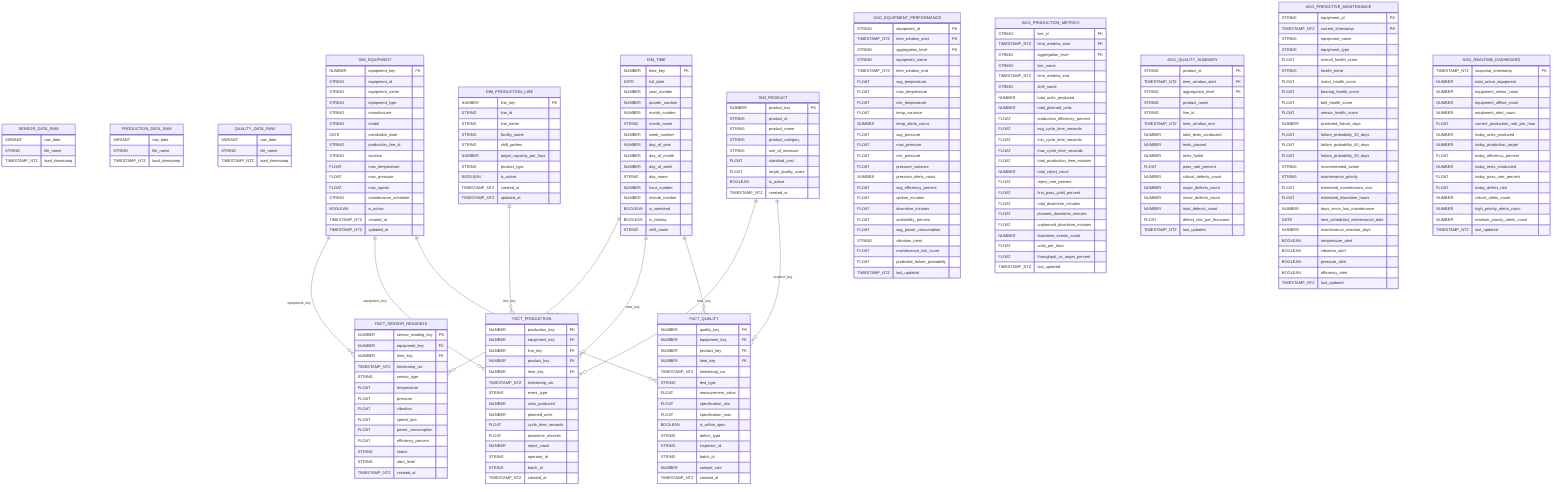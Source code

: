 erDiagram
    %% =====================================================
    %% MANUFACTURING STREAMING DEMO - PHYSICAL DATA MODEL
    %% =====================================================
    %% This diagram shows the complete table structure across all three layers:
    %% 1. Raw Data Layer - JSON ingestion tables with Snowpipe auto-ingestion
    %% 2. Star Schema Layer - Dimensional model for analytics
    %% 3. Aggregation Layer - Pre-calculated KPIs and dashboard metrics
    %% =====================================================
    
    %% =====================================================
    %% RAW DATA LAYER - JSON Ingestion Tables
    %% =====================================================
    
    SENSOR_DATA_RAW {
        VARIANT raw_data
        STRING file_name
        TIMESTAMP_NTZ load_timestamp
    }
    
    PRODUCTION_DATA_RAW {
        VARIANT raw_data
        STRING file_name
        TIMESTAMP_NTZ load_timestamp
    }
    
    QUALITY_DATA_RAW {
        VARIANT raw_data
        STRING file_name
        TIMESTAMP_NTZ load_timestamp
    }
    
    %% =====================================================
    %% STAR SCHEMA LAYER - Dimensional Model
    %% =====================================================
    
    %% Dimension Tables
    DIM_EQUIPMENT {
        NUMBER equipment_key PK
        STRING equipment_id
        STRING equipment_name
        STRING equipment_type
        STRING manufacturer
        STRING model
        DATE installation_date
        STRING production_line_id
        STRING location
        FLOAT max_temperature
        FLOAT max_pressure
        FLOAT max_speed
        STRING maintenance_schedule
        BOOLEAN is_active
        TIMESTAMP_NTZ created_at
        TIMESTAMP_NTZ updated_at
    }
    
    DIM_PRODUCTION_LINE {
        NUMBER line_key PK
        STRING line_id
        STRING line_name
        STRING facility_name
        STRING shift_pattern
        NUMBER target_capacity_per_hour
        STRING product_type
        BOOLEAN is_active
        TIMESTAMP_NTZ created_at
        TIMESTAMP_NTZ updated_at
    }
    
    DIM_TIME {
        NUMBER time_key PK
        DATE full_date
        NUMBER year_number
        NUMBER quarter_number
        NUMBER month_number
        STRING month_name
        NUMBER week_number
        NUMBER day_of_year
        NUMBER day_of_month
        NUMBER day_of_week
        STRING day_name
        NUMBER hour_number
        NUMBER minute_number
        BOOLEAN is_weekend
        BOOLEAN is_holiday
        STRING shift_name
    }
    
    DIM_PRODUCT {
        NUMBER product_key PK
        STRING product_id
        STRING product_name
        STRING product_category
        STRING unit_of_measure
        FLOAT standard_cost
        FLOAT target_quality_score
        BOOLEAN is_active
        TIMESTAMP_NTZ created_at
    }
    
    %% Fact Tables
    FACT_SENSOR_READINGS {
        NUMBER sensor_reading_key PK
        NUMBER equipment_key FK
        NUMBER time_key FK
        TIMESTAMP_NTZ timestamp_utc
        STRING sensor_type
        FLOAT temperature
        FLOAT pressure
        FLOAT vibration
        FLOAT speed_rpm
        FLOAT power_consumption
        FLOAT efficiency_percent
        STRING status
        STRING alert_level
        TIMESTAMP_NTZ created_at
    }
    
    FACT_PRODUCTION {
        NUMBER production_key PK
        NUMBER equipment_key FK
        NUMBER line_key FK
        NUMBER product_key FK
        NUMBER time_key FK
        TIMESTAMP_NTZ timestamp_utc
        STRING event_type
        NUMBER units_produced
        NUMBER planned_units
        FLOAT cycle_time_seconds
        FLOAT downtime_minutes
        NUMBER reject_count
        STRING operator_id
        STRING batch_id
        TIMESTAMP_NTZ created_at
    }
    
    FACT_QUALITY {
        NUMBER quality_key PK
        NUMBER equipment_key FK
        NUMBER product_key FK
        NUMBER time_key FK
        TIMESTAMP_NTZ timestamp_utc
        STRING test_type
        FLOAT measurement_value
        FLOAT specification_min
        FLOAT specification_max
        BOOLEAN is_within_spec
        STRING defect_type
        STRING inspector_id
        STRING batch_id
        NUMBER sample_size
        TIMESTAMP_NTZ created_at
    }
    
    %% =====================================================
    %% AGGREGATION LAYER - KPI and Analytics Tables
    %% =====================================================
    
    AGG_EQUIPMENT_PERFORMANCE {
        STRING equipment_id PK
        TIMESTAMP_NTZ time_window_start PK
        STRING aggregation_level PK
        STRING equipment_name
        TIMESTAMP_NTZ time_window_end
        FLOAT avg_temperature
        FLOAT max_temperature
        FLOAT min_temperature
        FLOAT temp_variance
        NUMBER temp_alerts_count
        FLOAT avg_pressure
        FLOAT max_pressure
        FLOAT min_pressure
        FLOAT pressure_variance
        NUMBER pressure_alerts_count
        FLOAT avg_efficiency_percent
        FLOAT uptime_minutes
        FLOAT downtime_minutes
        FLOAT availability_percent
        FLOAT avg_power_consumption
        STRING vibration_trend
        FLOAT maintenance_risk_score
        FLOAT predicted_failure_probability
        TIMESTAMP_NTZ last_updated
    }
    
    AGG_PRODUCTION_METRICS {
        STRING line_id PK
        TIMESTAMP_NTZ time_window_start PK
        STRING aggregation_level PK
        STRING line_name
        TIMESTAMP_NTZ time_window_end
        STRING shift_name
        NUMBER total_units_produced
        NUMBER total_planned_units
        FLOAT production_efficiency_percent
        FLOAT avg_cycle_time_seconds
        FLOAT min_cycle_time_seconds
        FLOAT max_cycle_time_seconds
        FLOAT total_production_time_minutes
        NUMBER total_reject_count
        FLOAT reject_rate_percent
        FLOAT first_pass_yield_percent
        FLOAT total_downtime_minutes
        FLOAT planned_downtime_minutes
        FLOAT unplanned_downtime_minutes
        NUMBER downtime_events_count
        FLOAT units_per_hour
        FLOAT throughput_vs_target_percent
        TIMESTAMP_NTZ last_updated
    }
    
    AGG_QUALITY_SUMMARY {
        STRING product_id PK
        TIMESTAMP_NTZ time_window_start PK
        STRING aggregation_level PK
        STRING product_name
        STRING line_id
        TIMESTAMP_NTZ time_window_end
        NUMBER total_tests_conducted
        NUMBER tests_passed
        NUMBER tests_failed
        FLOAT pass_rate_percent
        NUMBER critical_defects_count
        NUMBER major_defects_count
        NUMBER minor_defects_count
        NUMBER total_defects_count
        FLOAT defect_rate_per_thousand
        TIMESTAMP_NTZ last_updated
    }
    
    AGG_PREDICTIVE_MAINTENANCE {
        STRING equipment_id PK
        TIMESTAMP_NTZ current_timestamp PK
        STRING equipment_name
        STRING equipment_type
        FLOAT overall_health_score
        STRING health_trend
        FLOAT motor_health_score
        FLOAT bearing_health_score
        FLOAT belt_health_score
        FLOAT sensor_health_score
        NUMBER predicted_failure_days
        FLOAT failure_probability_30_days
        FLOAT failure_probability_60_days
        FLOAT failure_probability_90_days
        STRING recommended_action
        STRING maintenance_priority
        FLOAT estimated_maintenance_cost
        FLOAT estimated_downtime_hours
        NUMBER days_since_last_maintenance
        DATE next_scheduled_maintenance_date
        NUMBER maintenance_overdue_days
        BOOLEAN temperature_alert
        BOOLEAN vibration_alert
        BOOLEAN pressure_alert
        BOOLEAN efficiency_alert
        TIMESTAMP_NTZ last_updated
    }
    
    AGG_REALTIME_DASHBOARD {
        TIMESTAMP_NTZ snapshot_timestamp PK
        NUMBER total_active_equipment
        NUMBER equipment_online_count
        NUMBER equipment_offline_count
        NUMBER equipment_alert_count
        FLOAT current_production_rate_per_hour
        NUMBER today_units_produced
        NUMBER today_production_target
        FLOAT today_efficiency_percent
        NUMBER today_tests_conducted
        FLOAT today_pass_rate_percent
        FLOAT today_defect_rate
        NUMBER critical_alerts_count
        NUMBER high_priority_alerts_count
        NUMBER medium_priority_alerts_count
        TIMESTAMP_NTZ last_updated
    }
    
    %% =====================================================
    %% RELATIONSHIPS - Star Schema
    %% =====================================================
    
    %% Fact to Dimension Relationships
    DIM_EQUIPMENT ||--o{ FACT_SENSOR_READINGS : "equipment_key"
    DIM_TIME ||--o{ FACT_SENSOR_READINGS : "time_key"
    
    DIM_EQUIPMENT ||--o{ FACT_PRODUCTION : "equipment_key"
    DIM_PRODUCTION_LINE ||--o{ FACT_PRODUCTION : "line_key"
    DIM_PRODUCT ||--o{ FACT_PRODUCTION : "product_key"
    DIM_TIME ||--o{ FACT_PRODUCTION : "time_key"
    
    DIM_EQUIPMENT ||--o{ FACT_QUALITY : "equipment_key"
    DIM_PRODUCT ||--o{ FACT_QUALITY : "product_key"
    DIM_TIME ||--o{ FACT_QUALITY : "time_key"